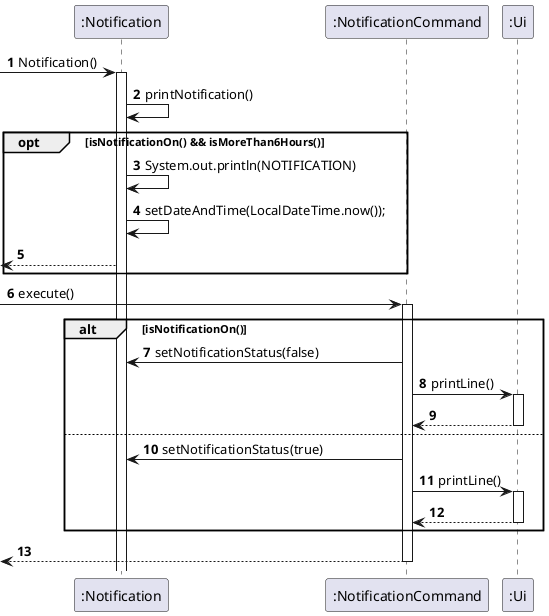 @startuml
'https://plantuml.com/sequence-diagram

autonumber

-> ":Notification": Notification()
activate ":Notification"

    ":Notification" -> ":Notification": printNotification()
    opt isNotificationOn() && isMoreThan6Hours()
        ":Notification" -> ":Notification": System.out.println(NOTIFICATION)
        ":Notification" -> ":Notification": setDateAndTime(LocalDateTime.now());
        <-- ":Notification"
    end


-> ":NotificationCommand": execute()
activate ":NotificationCommand"

    alt isNotificationOn()
        ":NotificationCommand" -> ":Notification": setNotificationStatus(false)
        ":NotificationCommand" -> ":Ui": printLine()
        activate ":Ui"
        ":NotificationCommand" <-- ":Ui"
        deactivate ":Ui"

    else
            ":NotificationCommand" -> ":Notification": setNotificationStatus(true)
            ":NotificationCommand" -> ":Ui": printLine()
            activate ":Ui"
            ":NotificationCommand" <-- ":Ui"
            deactivate ":Ui"

    end
    <-- ":NotificationCommand"
deactivate ":NotificationCommand"

@enduml